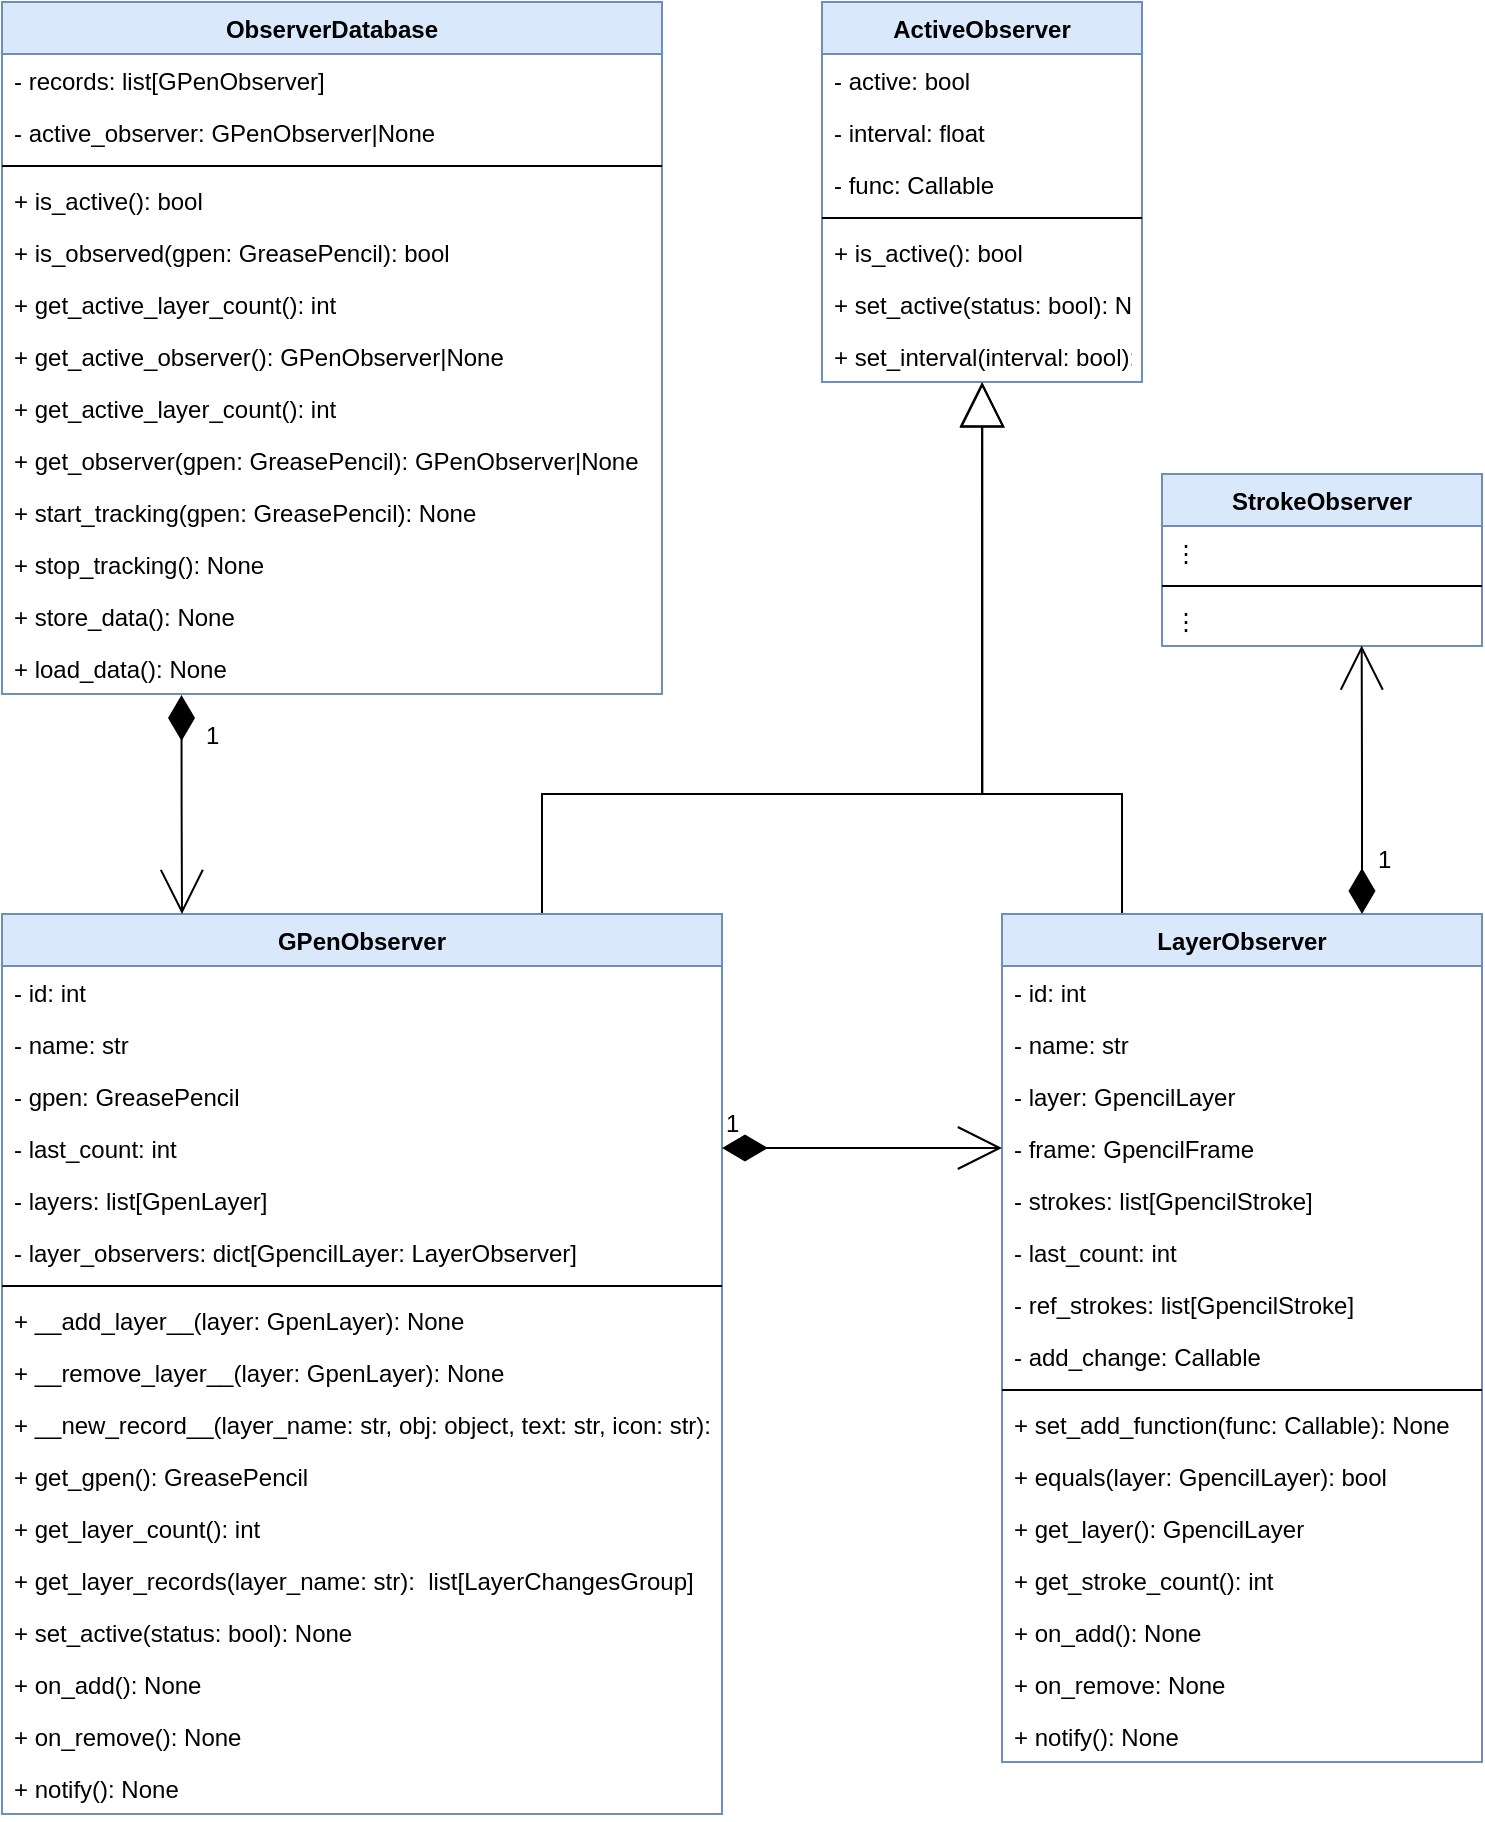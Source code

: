 <mxfile version="16.4.7" type="github"><diagram id="C5RBs43oDa-KdzZeNtuy" name="Page-1"><mxGraphModel dx="2031" dy="1140" grid="1" gridSize="10" guides="1" tooltips="1" connect="1" arrows="1" fold="1" page="1" pageScale="1" pageWidth="827" pageHeight="1169" math="0" shadow="0"><root><mxCell id="WIyWlLk6GJQsqaUBKTNV-0"/><mxCell id="WIyWlLk6GJQsqaUBKTNV-1" parent="WIyWlLk6GJQsqaUBKTNV-0"/><mxCell id="U8m8vAtUhZUsiEILM1H1-1" value="ObserverDatabase" style="swimlane;fontStyle=1;align=center;verticalAlign=top;childLayout=stackLayout;horizontal=1;startSize=26;horizontalStack=0;resizeParent=1;resizeParentMax=0;resizeLast=0;collapsible=1;marginBottom=0;fillColor=#dae8fc;strokeColor=#6c8ebf;" vertex="1" parent="WIyWlLk6GJQsqaUBKTNV-1"><mxGeometry x="44" y="132" width="330" height="346" as="geometry"/></mxCell><mxCell id="U8m8vAtUhZUsiEILM1H1-2" value="- records: list[GPenObserver]" style="text;strokeColor=none;fillColor=none;align=left;verticalAlign=top;spacingLeft=4;spacingRight=4;overflow=hidden;rotatable=0;points=[[0,0.5],[1,0.5]];portConstraint=eastwest;" vertex="1" parent="U8m8vAtUhZUsiEILM1H1-1"><mxGeometry y="26" width="330" height="26" as="geometry"/></mxCell><mxCell id="U8m8vAtUhZUsiEILM1H1-5" value="- active_observer: GPenObserver|None" style="text;strokeColor=none;fillColor=none;align=left;verticalAlign=top;spacingLeft=4;spacingRight=4;overflow=hidden;rotatable=0;points=[[0,0.5],[1,0.5]];portConstraint=eastwest;" vertex="1" parent="U8m8vAtUhZUsiEILM1H1-1"><mxGeometry y="52" width="330" height="26" as="geometry"/></mxCell><mxCell id="U8m8vAtUhZUsiEILM1H1-3" value="" style="line;strokeWidth=1;fillColor=none;align=left;verticalAlign=middle;spacingTop=-1;spacingLeft=3;spacingRight=3;rotatable=0;labelPosition=right;points=[];portConstraint=eastwest;" vertex="1" parent="U8m8vAtUhZUsiEILM1H1-1"><mxGeometry y="78" width="330" height="8" as="geometry"/></mxCell><mxCell id="U8m8vAtUhZUsiEILM1H1-4" value="+ is_active(): bool" style="text;strokeColor=none;fillColor=none;align=left;verticalAlign=top;spacingLeft=4;spacingRight=4;overflow=hidden;rotatable=0;points=[[0,0.5],[1,0.5]];portConstraint=eastwest;" vertex="1" parent="U8m8vAtUhZUsiEILM1H1-1"><mxGeometry y="86" width="330" height="26" as="geometry"/></mxCell><mxCell id="U8m8vAtUhZUsiEILM1H1-7" value="+ is_observed(gpen: GreasePencil): bool" style="text;strokeColor=none;fillColor=none;align=left;verticalAlign=top;spacingLeft=4;spacingRight=4;overflow=hidden;rotatable=0;points=[[0,0.5],[1,0.5]];portConstraint=eastwest;" vertex="1" parent="U8m8vAtUhZUsiEILM1H1-1"><mxGeometry y="112" width="330" height="26" as="geometry"/></mxCell><mxCell id="U8m8vAtUhZUsiEILM1H1-8" value="+ get_active_layer_count(): int" style="text;strokeColor=none;fillColor=none;align=left;verticalAlign=top;spacingLeft=4;spacingRight=4;overflow=hidden;rotatable=0;points=[[0,0.5],[1,0.5]];portConstraint=eastwest;" vertex="1" parent="U8m8vAtUhZUsiEILM1H1-1"><mxGeometry y="138" width="330" height="26" as="geometry"/></mxCell><mxCell id="U8m8vAtUhZUsiEILM1H1-9" value="+ get_active_observer(): GPenObserver|None" style="text;strokeColor=none;fillColor=none;align=left;verticalAlign=top;spacingLeft=4;spacingRight=4;overflow=hidden;rotatable=0;points=[[0,0.5],[1,0.5]];portConstraint=eastwest;" vertex="1" parent="U8m8vAtUhZUsiEILM1H1-1"><mxGeometry y="164" width="330" height="26" as="geometry"/></mxCell><mxCell id="U8m8vAtUhZUsiEILM1H1-10" value="+ get_active_layer_count(): int" style="text;strokeColor=none;fillColor=none;align=left;verticalAlign=top;spacingLeft=4;spacingRight=4;overflow=hidden;rotatable=0;points=[[0,0.5],[1,0.5]];portConstraint=eastwest;" vertex="1" parent="U8m8vAtUhZUsiEILM1H1-1"><mxGeometry y="190" width="330" height="26" as="geometry"/></mxCell><mxCell id="U8m8vAtUhZUsiEILM1H1-14" value="+ get_observer(gpen: GreasePencil): GPenObserver|None" style="text;strokeColor=none;fillColor=none;align=left;verticalAlign=top;spacingLeft=4;spacingRight=4;overflow=hidden;rotatable=0;points=[[0,0.5],[1,0.5]];portConstraint=eastwest;" vertex="1" parent="U8m8vAtUhZUsiEILM1H1-1"><mxGeometry y="216" width="330" height="26" as="geometry"/></mxCell><mxCell id="U8m8vAtUhZUsiEILM1H1-15" value="+ start_tracking(gpen: GreasePencil): None" style="text;strokeColor=none;fillColor=none;align=left;verticalAlign=top;spacingLeft=4;spacingRight=4;overflow=hidden;rotatable=0;points=[[0,0.5],[1,0.5]];portConstraint=eastwest;" vertex="1" parent="U8m8vAtUhZUsiEILM1H1-1"><mxGeometry y="242" width="330" height="26" as="geometry"/></mxCell><mxCell id="U8m8vAtUhZUsiEILM1H1-13" value="+ stop_tracking(): None" style="text;strokeColor=none;fillColor=none;align=left;verticalAlign=top;spacingLeft=4;spacingRight=4;overflow=hidden;rotatable=0;points=[[0,0.5],[1,0.5]];portConstraint=eastwest;" vertex="1" parent="U8m8vAtUhZUsiEILM1H1-1"><mxGeometry y="268" width="330" height="26" as="geometry"/></mxCell><mxCell id="U8m8vAtUhZUsiEILM1H1-12" value="+ store_data(): None" style="text;strokeColor=none;fillColor=none;align=left;verticalAlign=top;spacingLeft=4;spacingRight=4;overflow=hidden;rotatable=0;points=[[0,0.5],[1,0.5]];portConstraint=eastwest;" vertex="1" parent="U8m8vAtUhZUsiEILM1H1-1"><mxGeometry y="294" width="330" height="26" as="geometry"/></mxCell><mxCell id="U8m8vAtUhZUsiEILM1H1-11" value="+ load_data(): None" style="text;strokeColor=none;fillColor=none;align=left;verticalAlign=top;spacingLeft=4;spacingRight=4;overflow=hidden;rotatable=0;points=[[0,0.5],[1,0.5]];portConstraint=eastwest;" vertex="1" parent="U8m8vAtUhZUsiEILM1H1-1"><mxGeometry y="320" width="330" height="26" as="geometry"/></mxCell><mxCell id="U8m8vAtUhZUsiEILM1H1-20" value="ActiveObserver" style="swimlane;fontStyle=1;align=center;verticalAlign=top;childLayout=stackLayout;horizontal=1;startSize=26;horizontalStack=0;resizeParent=1;resizeParentMax=0;resizeLast=0;collapsible=1;marginBottom=0;fillColor=#dae8fc;strokeColor=#6c8ebf;" vertex="1" parent="WIyWlLk6GJQsqaUBKTNV-1"><mxGeometry x="454" y="132" width="160" height="190" as="geometry"/></mxCell><mxCell id="U8m8vAtUhZUsiEILM1H1-21" value="- active: bool" style="text;strokeColor=none;fillColor=none;align=left;verticalAlign=top;spacingLeft=4;spacingRight=4;overflow=hidden;rotatable=0;points=[[0,0.5],[1,0.5]];portConstraint=eastwest;" vertex="1" parent="U8m8vAtUhZUsiEILM1H1-20"><mxGeometry y="26" width="160" height="26" as="geometry"/></mxCell><mxCell id="U8m8vAtUhZUsiEILM1H1-32" value="- interval: float" style="text;strokeColor=none;fillColor=none;align=left;verticalAlign=top;spacingLeft=4;spacingRight=4;overflow=hidden;rotatable=0;points=[[0,0.5],[1,0.5]];portConstraint=eastwest;" vertex="1" parent="U8m8vAtUhZUsiEILM1H1-20"><mxGeometry y="52" width="160" height="26" as="geometry"/></mxCell><mxCell id="U8m8vAtUhZUsiEILM1H1-33" value="- func: Callable" style="text;strokeColor=none;fillColor=none;align=left;verticalAlign=top;spacingLeft=4;spacingRight=4;overflow=hidden;rotatable=0;points=[[0,0.5],[1,0.5]];portConstraint=eastwest;" vertex="1" parent="U8m8vAtUhZUsiEILM1H1-20"><mxGeometry y="78" width="160" height="26" as="geometry"/></mxCell><mxCell id="U8m8vAtUhZUsiEILM1H1-22" value="" style="line;strokeWidth=1;fillColor=none;align=left;verticalAlign=middle;spacingTop=-1;spacingLeft=3;spacingRight=3;rotatable=0;labelPosition=right;points=[];portConstraint=eastwest;" vertex="1" parent="U8m8vAtUhZUsiEILM1H1-20"><mxGeometry y="104" width="160" height="8" as="geometry"/></mxCell><mxCell id="U8m8vAtUhZUsiEILM1H1-25" value="+ is_active(): bool" style="text;strokeColor=none;fillColor=none;align=left;verticalAlign=top;spacingLeft=4;spacingRight=4;overflow=hidden;rotatable=0;points=[[0,0.5],[1,0.5]];portConstraint=eastwest;" vertex="1" parent="U8m8vAtUhZUsiEILM1H1-20"><mxGeometry y="112" width="160" height="26" as="geometry"/></mxCell><mxCell id="U8m8vAtUhZUsiEILM1H1-24" value="+ set_active(status: bool): None" style="text;strokeColor=none;fillColor=none;align=left;verticalAlign=top;spacingLeft=4;spacingRight=4;overflow=hidden;rotatable=0;points=[[0,0.5],[1,0.5]];portConstraint=eastwest;" vertex="1" parent="U8m8vAtUhZUsiEILM1H1-20"><mxGeometry y="138" width="160" height="26" as="geometry"/></mxCell><mxCell id="U8m8vAtUhZUsiEILM1H1-26" value="+ set_interval(interval: bool): None" style="text;strokeColor=none;fillColor=none;align=left;verticalAlign=top;spacingLeft=4;spacingRight=4;overflow=hidden;rotatable=0;points=[[0,0.5],[1,0.5]];portConstraint=eastwest;" vertex="1" parent="U8m8vAtUhZUsiEILM1H1-20"><mxGeometry y="164" width="160" height="26" as="geometry"/></mxCell><mxCell id="U8m8vAtUhZUsiEILM1H1-80" style="edgeStyle=orthogonalEdgeStyle;rounded=0;orthogonalLoop=1;jettySize=auto;html=1;exitX=0.75;exitY=0;exitDx=0;exitDy=0;entryX=0.5;entryY=1;entryDx=0;entryDy=0;entryPerimeter=0;endArrow=block;endFill=0;strokeWidth=1;targetPerimeterSpacing=0;sourcePerimeterSpacing=0;endSize=20;" edge="1" parent="WIyWlLk6GJQsqaUBKTNV-1" source="U8m8vAtUhZUsiEILM1H1-34" target="U8m8vAtUhZUsiEILM1H1-26"><mxGeometry relative="1" as="geometry"><Array as="points"><mxPoint x="314" y="528"/><mxPoint x="534" y="528"/></Array></mxGeometry></mxCell><mxCell id="U8m8vAtUhZUsiEILM1H1-34" value="GPenObserver" style="swimlane;fontStyle=1;align=center;verticalAlign=top;childLayout=stackLayout;horizontal=1;startSize=26;horizontalStack=0;resizeParent=1;resizeParentMax=0;resizeLast=0;collapsible=1;marginBottom=0;fillColor=#dae8fc;strokeColor=#6c8ebf;" vertex="1" parent="WIyWlLk6GJQsqaUBKTNV-1"><mxGeometry x="44" y="588" width="360" height="450" as="geometry"/></mxCell><mxCell id="U8m8vAtUhZUsiEILM1H1-38" value="- id: int" style="text;strokeColor=none;fillColor=none;align=left;verticalAlign=top;spacingLeft=4;spacingRight=4;overflow=hidden;rotatable=0;points=[[0,0.5],[1,0.5]];portConstraint=eastwest;" vertex="1" parent="U8m8vAtUhZUsiEILM1H1-34"><mxGeometry y="26" width="360" height="26" as="geometry"/></mxCell><mxCell id="U8m8vAtUhZUsiEILM1H1-40" value="- name: str" style="text;strokeColor=none;fillColor=none;align=left;verticalAlign=top;spacingLeft=4;spacingRight=4;overflow=hidden;rotatable=0;points=[[0,0.5],[1,0.5]];portConstraint=eastwest;" vertex="1" parent="U8m8vAtUhZUsiEILM1H1-34"><mxGeometry y="52" width="360" height="26" as="geometry"/></mxCell><mxCell id="U8m8vAtUhZUsiEILM1H1-42" value="- gpen: GreasePencil" style="text;strokeColor=none;fillColor=none;align=left;verticalAlign=top;spacingLeft=4;spacingRight=4;overflow=hidden;rotatable=0;points=[[0,0.5],[1,0.5]];portConstraint=eastwest;" vertex="1" parent="U8m8vAtUhZUsiEILM1H1-34"><mxGeometry y="78" width="360" height="26" as="geometry"/></mxCell><mxCell id="U8m8vAtUhZUsiEILM1H1-43" value="- last_count: int" style="text;strokeColor=none;fillColor=none;align=left;verticalAlign=top;spacingLeft=4;spacingRight=4;overflow=hidden;rotatable=0;points=[[0,0.5],[1,0.5]];portConstraint=eastwest;" vertex="1" parent="U8m8vAtUhZUsiEILM1H1-34"><mxGeometry y="104" width="360" height="26" as="geometry"/></mxCell><mxCell id="U8m8vAtUhZUsiEILM1H1-45" value="- layers: list[GpenLayer]" style="text;strokeColor=none;fillColor=none;align=left;verticalAlign=top;spacingLeft=4;spacingRight=4;overflow=hidden;rotatable=0;points=[[0,0.5],[1,0.5]];portConstraint=eastwest;" vertex="1" parent="U8m8vAtUhZUsiEILM1H1-34"><mxGeometry y="130" width="360" height="26" as="geometry"/></mxCell><mxCell id="U8m8vAtUhZUsiEILM1H1-44" value="- layer_observers: dict[GpencilLayer: LayerObserver]" style="text;strokeColor=none;fillColor=none;align=left;verticalAlign=top;spacingLeft=4;spacingRight=4;overflow=hidden;rotatable=0;points=[[0,0.5],[1,0.5]];portConstraint=eastwest;" vertex="1" parent="U8m8vAtUhZUsiEILM1H1-34"><mxGeometry y="156" width="360" height="26" as="geometry"/></mxCell><mxCell id="U8m8vAtUhZUsiEILM1H1-36" value="" style="line;strokeWidth=1;fillColor=none;align=left;verticalAlign=middle;spacingTop=-1;spacingLeft=3;spacingRight=3;rotatable=0;labelPosition=right;points=[];portConstraint=eastwest;" vertex="1" parent="U8m8vAtUhZUsiEILM1H1-34"><mxGeometry y="182" width="360" height="8" as="geometry"/></mxCell><mxCell id="U8m8vAtUhZUsiEILM1H1-39" value="+ __add_layer__(layer: GpenLayer): None" style="text;strokeColor=none;fillColor=none;align=left;verticalAlign=top;spacingLeft=4;spacingRight=4;overflow=hidden;rotatable=0;points=[[0,0.5],[1,0.5]];portConstraint=eastwest;" vertex="1" parent="U8m8vAtUhZUsiEILM1H1-34"><mxGeometry y="190" width="360" height="26" as="geometry"/></mxCell><mxCell id="U8m8vAtUhZUsiEILM1H1-46" value="+ __remove_layer__(layer: GpenLayer): None" style="text;strokeColor=none;fillColor=none;align=left;verticalAlign=top;spacingLeft=4;spacingRight=4;overflow=hidden;rotatable=0;points=[[0,0.5],[1,0.5]];portConstraint=eastwest;" vertex="1" parent="U8m8vAtUhZUsiEILM1H1-34"><mxGeometry y="216" width="360" height="26" as="geometry"/></mxCell><mxCell id="U8m8vAtUhZUsiEILM1H1-47" value="+ __new_record__(layer_name: str, obj: object, text: str, icon: str): None" style="text;strokeColor=none;fillColor=none;align=left;verticalAlign=top;spacingLeft=4;spacingRight=4;overflow=hidden;rotatable=0;points=[[0,0.5],[1,0.5]];portConstraint=eastwest;" vertex="1" parent="U8m8vAtUhZUsiEILM1H1-34"><mxGeometry y="242" width="360" height="26" as="geometry"/></mxCell><mxCell id="U8m8vAtUhZUsiEILM1H1-48" value="+ get_gpen(): GreasePencil" style="text;strokeColor=none;fillColor=none;align=left;verticalAlign=top;spacingLeft=4;spacingRight=4;overflow=hidden;rotatable=0;points=[[0,0.5],[1,0.5]];portConstraint=eastwest;" vertex="1" parent="U8m8vAtUhZUsiEILM1H1-34"><mxGeometry y="268" width="360" height="26" as="geometry"/></mxCell><mxCell id="U8m8vAtUhZUsiEILM1H1-50" value="+ get_layer_count(): int" style="text;strokeColor=none;fillColor=none;align=left;verticalAlign=top;spacingLeft=4;spacingRight=4;overflow=hidden;rotatable=0;points=[[0,0.5],[1,0.5]];portConstraint=eastwest;" vertex="1" parent="U8m8vAtUhZUsiEILM1H1-34"><mxGeometry y="294" width="360" height="26" as="geometry"/></mxCell><mxCell id="U8m8vAtUhZUsiEILM1H1-53" value="+ get_layer_records(layer_name: str):  list[LayerChangesGroup]" style="text;strokeColor=none;fillColor=none;align=left;verticalAlign=top;spacingLeft=4;spacingRight=4;overflow=hidden;rotatable=0;points=[[0,0.5],[1,0.5]];portConstraint=eastwest;" vertex="1" parent="U8m8vAtUhZUsiEILM1H1-34"><mxGeometry y="320" width="360" height="26" as="geometry"/></mxCell><mxCell id="U8m8vAtUhZUsiEILM1H1-54" value="+ set_active(status: bool): None" style="text;strokeColor=none;fillColor=none;align=left;verticalAlign=top;spacingLeft=4;spacingRight=4;overflow=hidden;rotatable=0;points=[[0,0.5],[1,0.5]];portConstraint=eastwest;" vertex="1" parent="U8m8vAtUhZUsiEILM1H1-34"><mxGeometry y="346" width="360" height="26" as="geometry"/></mxCell><mxCell id="U8m8vAtUhZUsiEILM1H1-52" value="+ on_add(): None" style="text;strokeColor=none;fillColor=none;align=left;verticalAlign=top;spacingLeft=4;spacingRight=4;overflow=hidden;rotatable=0;points=[[0,0.5],[1,0.5]];portConstraint=eastwest;" vertex="1" parent="U8m8vAtUhZUsiEILM1H1-34"><mxGeometry y="372" width="360" height="26" as="geometry"/></mxCell><mxCell id="U8m8vAtUhZUsiEILM1H1-51" value="+ on_remove(): None" style="text;strokeColor=none;fillColor=none;align=left;verticalAlign=top;spacingLeft=4;spacingRight=4;overflow=hidden;rotatable=0;points=[[0,0.5],[1,0.5]];portConstraint=eastwest;" vertex="1" parent="U8m8vAtUhZUsiEILM1H1-34"><mxGeometry y="398" width="360" height="26" as="geometry"/></mxCell><mxCell id="U8m8vAtUhZUsiEILM1H1-49" value="+ notify(): None" style="text;strokeColor=none;fillColor=none;align=left;verticalAlign=top;spacingLeft=4;spacingRight=4;overflow=hidden;rotatable=0;points=[[0,0.5],[1,0.5]];portConstraint=eastwest;" vertex="1" parent="U8m8vAtUhZUsiEILM1H1-34"><mxGeometry y="424" width="360" height="26" as="geometry"/></mxCell><mxCell id="U8m8vAtUhZUsiEILM1H1-81" style="edgeStyle=orthogonalEdgeStyle;rounded=0;orthogonalLoop=1;jettySize=auto;html=1;exitX=0.25;exitY=0;exitDx=0;exitDy=0;endArrow=block;endFill=0;endSize=20;sourcePerimeterSpacing=0;targetPerimeterSpacing=0;strokeWidth=1;entryX=0.501;entryY=1.011;entryDx=0;entryDy=0;entryPerimeter=0;" edge="1" parent="WIyWlLk6GJQsqaUBKTNV-1" source="U8m8vAtUhZUsiEILM1H1-55" target="U8m8vAtUhZUsiEILM1H1-26"><mxGeometry relative="1" as="geometry"><mxPoint x="444" y="478" as="targetPoint"/><Array as="points"><mxPoint x="604" y="528"/><mxPoint x="534" y="528"/></Array></mxGeometry></mxCell><mxCell id="U8m8vAtUhZUsiEILM1H1-55" value="LayerObserver" style="swimlane;fontStyle=1;align=center;verticalAlign=top;childLayout=stackLayout;horizontal=1;startSize=26;horizontalStack=0;resizeParent=1;resizeParentMax=0;resizeLast=0;collapsible=1;marginBottom=0;fillColor=#dae8fc;strokeColor=#6c8ebf;" vertex="1" parent="WIyWlLk6GJQsqaUBKTNV-1"><mxGeometry x="544" y="588" width="240" height="424" as="geometry"/></mxCell><mxCell id="U8m8vAtUhZUsiEILM1H1-31" value="- id: int" style="text;strokeColor=none;fillColor=none;align=left;verticalAlign=top;spacingLeft=4;spacingRight=4;overflow=hidden;rotatable=0;points=[[0,0.5],[1,0.5]];portConstraint=eastwest;" vertex="1" parent="U8m8vAtUhZUsiEILM1H1-55"><mxGeometry y="26" width="240" height="26" as="geometry"/></mxCell><mxCell id="U8m8vAtUhZUsiEILM1H1-62" value="- name: str" style="text;strokeColor=none;fillColor=none;align=left;verticalAlign=top;spacingLeft=4;spacingRight=4;overflow=hidden;rotatable=0;points=[[0,0.5],[1,0.5]];portConstraint=eastwest;" vertex="1" parent="U8m8vAtUhZUsiEILM1H1-55"><mxGeometry y="52" width="240" height="26" as="geometry"/></mxCell><mxCell id="U8m8vAtUhZUsiEILM1H1-64" value="- layer: GpencilLayer" style="text;strokeColor=none;fillColor=none;align=left;verticalAlign=top;spacingLeft=4;spacingRight=4;overflow=hidden;rotatable=0;points=[[0,0.5],[1,0.5]];portConstraint=eastwest;" vertex="1" parent="U8m8vAtUhZUsiEILM1H1-55"><mxGeometry y="78" width="240" height="26" as="geometry"/></mxCell><mxCell id="U8m8vAtUhZUsiEILM1H1-68" value="- frame: GpencilFrame" style="text;strokeColor=none;fillColor=none;align=left;verticalAlign=top;spacingLeft=4;spacingRight=4;overflow=hidden;rotatable=0;points=[[0,0.5],[1,0.5]];portConstraint=eastwest;" vertex="1" parent="U8m8vAtUhZUsiEILM1H1-55"><mxGeometry y="104" width="240" height="26" as="geometry"/></mxCell><mxCell id="U8m8vAtUhZUsiEILM1H1-69" value="- strokes: list[GpencilStroke]" style="text;strokeColor=none;fillColor=none;align=left;verticalAlign=top;spacingLeft=4;spacingRight=4;overflow=hidden;rotatable=0;points=[[0,0.5],[1,0.5]];portConstraint=eastwest;" vertex="1" parent="U8m8vAtUhZUsiEILM1H1-55"><mxGeometry y="130" width="240" height="26" as="geometry"/></mxCell><mxCell id="U8m8vAtUhZUsiEILM1H1-67" value="- last_count: int" style="text;strokeColor=none;fillColor=none;align=left;verticalAlign=top;spacingLeft=4;spacingRight=4;overflow=hidden;rotatable=0;points=[[0,0.5],[1,0.5]];portConstraint=eastwest;" vertex="1" parent="U8m8vAtUhZUsiEILM1H1-55"><mxGeometry y="156" width="240" height="26" as="geometry"/></mxCell><mxCell id="U8m8vAtUhZUsiEILM1H1-66" value="- ref_strokes: list[GpencilStroke]" style="text;strokeColor=none;fillColor=none;align=left;verticalAlign=top;spacingLeft=4;spacingRight=4;overflow=hidden;rotatable=0;points=[[0,0.5],[1,0.5]];portConstraint=eastwest;" vertex="1" parent="U8m8vAtUhZUsiEILM1H1-55"><mxGeometry y="182" width="240" height="26" as="geometry"/></mxCell><mxCell id="U8m8vAtUhZUsiEILM1H1-65" value="- add_change: Callable" style="text;strokeColor=none;fillColor=none;align=left;verticalAlign=top;spacingLeft=4;spacingRight=4;overflow=hidden;rotatable=0;points=[[0,0.5],[1,0.5]];portConstraint=eastwest;" vertex="1" parent="U8m8vAtUhZUsiEILM1H1-55"><mxGeometry y="208" width="240" height="26" as="geometry"/></mxCell><mxCell id="U8m8vAtUhZUsiEILM1H1-57" value="" style="line;strokeWidth=1;fillColor=none;align=left;verticalAlign=middle;spacingTop=-1;spacingLeft=3;spacingRight=3;rotatable=0;labelPosition=right;points=[];portConstraint=eastwest;" vertex="1" parent="U8m8vAtUhZUsiEILM1H1-55"><mxGeometry y="234" width="240" height="8" as="geometry"/></mxCell><mxCell id="U8m8vAtUhZUsiEILM1H1-60" value="+ set_add_function(func: Callable): None" style="text;strokeColor=none;fillColor=none;align=left;verticalAlign=top;spacingLeft=4;spacingRight=4;overflow=hidden;rotatable=0;points=[[0,0.5],[1,0.5]];portConstraint=eastwest;" vertex="1" parent="U8m8vAtUhZUsiEILM1H1-55"><mxGeometry y="242" width="240" height="26" as="geometry"/></mxCell><mxCell id="U8m8vAtUhZUsiEILM1H1-72" value="+ equals(layer: GpencilLayer): bool" style="text;strokeColor=none;fillColor=none;align=left;verticalAlign=top;spacingLeft=4;spacingRight=4;overflow=hidden;rotatable=0;points=[[0,0.5],[1,0.5]];portConstraint=eastwest;" vertex="1" parent="U8m8vAtUhZUsiEILM1H1-55"><mxGeometry y="268" width="240" height="26" as="geometry"/></mxCell><mxCell id="U8m8vAtUhZUsiEILM1H1-75" value="+ get_layer(): GpencilLayer" style="text;strokeColor=none;fillColor=none;align=left;verticalAlign=top;spacingLeft=4;spacingRight=4;overflow=hidden;rotatable=0;points=[[0,0.5],[1,0.5]];portConstraint=eastwest;" vertex="1" parent="U8m8vAtUhZUsiEILM1H1-55"><mxGeometry y="294" width="240" height="26" as="geometry"/></mxCell><mxCell id="U8m8vAtUhZUsiEILM1H1-77" value="+ get_stroke_count(): int" style="text;strokeColor=none;fillColor=none;align=left;verticalAlign=top;spacingLeft=4;spacingRight=4;overflow=hidden;rotatable=0;points=[[0,0.5],[1,0.5]];portConstraint=eastwest;" vertex="1" parent="U8m8vAtUhZUsiEILM1H1-55"><mxGeometry y="320" width="240" height="26" as="geometry"/></mxCell><mxCell id="U8m8vAtUhZUsiEILM1H1-79" value="+ on_add(): None" style="text;strokeColor=none;fillColor=none;align=left;verticalAlign=top;spacingLeft=4;spacingRight=4;overflow=hidden;rotatable=0;points=[[0,0.5],[1,0.5]];portConstraint=eastwest;" vertex="1" parent="U8m8vAtUhZUsiEILM1H1-55"><mxGeometry y="346" width="240" height="26" as="geometry"/></mxCell><mxCell id="U8m8vAtUhZUsiEILM1H1-78" value="+ on_remove: None" style="text;strokeColor=none;fillColor=none;align=left;verticalAlign=top;spacingLeft=4;spacingRight=4;overflow=hidden;rotatable=0;points=[[0,0.5],[1,0.5]];portConstraint=eastwest;" vertex="1" parent="U8m8vAtUhZUsiEILM1H1-55"><mxGeometry y="372" width="240" height="26" as="geometry"/></mxCell><mxCell id="U8m8vAtUhZUsiEILM1H1-76" value="+ notify(): None" style="text;strokeColor=none;fillColor=none;align=left;verticalAlign=top;spacingLeft=4;spacingRight=4;overflow=hidden;rotatable=0;points=[[0,0.5],[1,0.5]];portConstraint=eastwest;" vertex="1" parent="U8m8vAtUhZUsiEILM1H1-55"><mxGeometry y="398" width="240" height="26" as="geometry"/></mxCell><mxCell id="U8m8vAtUhZUsiEILM1H1-82" value="1" style="endArrow=open;html=1;endSize=20;startArrow=diamondThin;startSize=20;startFill=1;edgeStyle=orthogonalEdgeStyle;align=left;verticalAlign=bottom;rounded=0;sourcePerimeterSpacing=0;targetPerimeterSpacing=0;strokeWidth=1;exitX=1;exitY=0.5;exitDx=0;exitDy=0;entryX=0;entryY=0.5;entryDx=0;entryDy=0;fontSize=12;" edge="1" parent="WIyWlLk6GJQsqaUBKTNV-1" source="U8m8vAtUhZUsiEILM1H1-43" target="U8m8vAtUhZUsiEILM1H1-68"><mxGeometry x="-1" y="3" relative="1" as="geometry"><mxPoint x="414" y="798" as="sourcePoint"/><mxPoint x="574" y="798" as="targetPoint"/></mxGeometry></mxCell><mxCell id="U8m8vAtUhZUsiEILM1H1-83" value="1" style="endArrow=open;html=1;endSize=20;startArrow=diamondThin;startSize=20;startFill=1;edgeStyle=orthogonalEdgeStyle;align=left;verticalAlign=bottom;rounded=0;sourcePerimeterSpacing=0;targetPerimeterSpacing=0;strokeWidth=1;fontSize=12;entryX=0.25;entryY=0;entryDx=0;entryDy=0;exitX=0.272;exitY=1.021;exitDx=0;exitDy=0;exitPerimeter=0;" edge="1" parent="WIyWlLk6GJQsqaUBKTNV-1" source="U8m8vAtUhZUsiEILM1H1-11" target="U8m8vAtUhZUsiEILM1H1-34"><mxGeometry x="-0.463" y="10" relative="1" as="geometry"><mxPoint x="-96" y="735" as="sourcePoint"/><mxPoint x="44" y="743" as="targetPoint"/><mxPoint as="offset"/></mxGeometry></mxCell><mxCell id="U8m8vAtUhZUsiEILM1H1-84" value="StrokeObserver" style="swimlane;fontStyle=1;align=center;verticalAlign=top;childLayout=stackLayout;horizontal=1;startSize=26;horizontalStack=0;resizeParent=1;resizeParentMax=0;resizeLast=0;collapsible=1;marginBottom=0;fontSize=12;fillColor=#dae8fc;strokeColor=#6c8ebf;" vertex="1" parent="WIyWlLk6GJQsqaUBKTNV-1"><mxGeometry x="624" y="368" width="160" height="86" as="geometry"/></mxCell><mxCell id="U8m8vAtUhZUsiEILM1H1-85" value="⋮" style="text;strokeColor=none;fillColor=none;align=left;verticalAlign=top;spacingLeft=4;spacingRight=4;overflow=hidden;rotatable=0;points=[[0,0.5],[1,0.5]];portConstraint=eastwest;fontSize=12;" vertex="1" parent="U8m8vAtUhZUsiEILM1H1-84"><mxGeometry y="26" width="160" height="26" as="geometry"/></mxCell><mxCell id="U8m8vAtUhZUsiEILM1H1-86" value="" style="line;strokeWidth=1;fillColor=none;align=left;verticalAlign=middle;spacingTop=-1;spacingLeft=3;spacingRight=3;rotatable=0;labelPosition=right;points=[];portConstraint=eastwest;fontSize=12;" vertex="1" parent="U8m8vAtUhZUsiEILM1H1-84"><mxGeometry y="52" width="160" height="8" as="geometry"/></mxCell><mxCell id="U8m8vAtUhZUsiEILM1H1-87" value="⋮" style="text;strokeColor=none;fillColor=none;align=left;verticalAlign=top;spacingLeft=4;spacingRight=4;overflow=hidden;rotatable=0;points=[[0,0.5],[1,0.5]];portConstraint=eastwest;fontSize=12;" vertex="1" parent="U8m8vAtUhZUsiEILM1H1-84"><mxGeometry y="60" width="160" height="26" as="geometry"/></mxCell><mxCell id="U8m8vAtUhZUsiEILM1H1-88" value="1" style="endArrow=open;html=1;endSize=20;startArrow=diamondThin;startSize=20;startFill=1;edgeStyle=orthogonalEdgeStyle;align=left;verticalAlign=bottom;rounded=0;sourcePerimeterSpacing=0;targetPerimeterSpacing=0;strokeWidth=1;fontSize=12;exitX=0.75;exitY=0;exitDx=0;exitDy=0;entryX=0.624;entryY=0.991;entryDx=0;entryDy=0;entryPerimeter=0;" edge="1" parent="WIyWlLk6GJQsqaUBKTNV-1" source="U8m8vAtUhZUsiEILM1H1-55" target="U8m8vAtUhZUsiEILM1H1-87"><mxGeometry x="-0.732" y="-6" relative="1" as="geometry"><mxPoint x="814" y="638" as="sourcePoint"/><mxPoint x="724" y="468" as="targetPoint"/><mxPoint as="offset"/></mxGeometry></mxCell></root></mxGraphModel></diagram></mxfile>